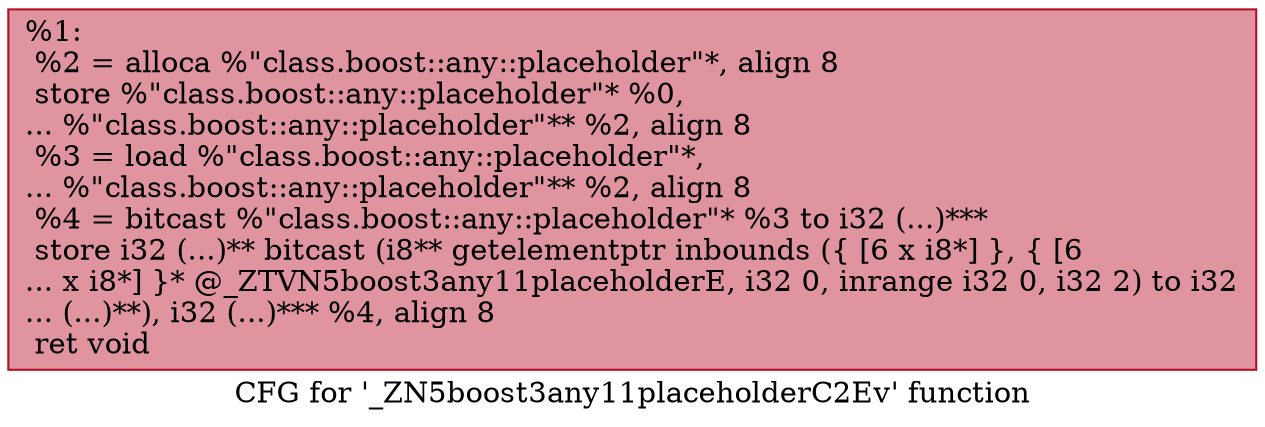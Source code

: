 digraph "CFG for '_ZN5boost3any11placeholderC2Ev' function" {
	label="CFG for '_ZN5boost3any11placeholderC2Ev' function";

	Node0x55aa9bbb74f0 [shape=record,color="#b70d28ff", style=filled, fillcolor="#b70d2870",label="{%1:\l  %2 = alloca %\"class.boost::any::placeholder\"*, align 8\l  store %\"class.boost::any::placeholder\"* %0,\l... %\"class.boost::any::placeholder\"** %2, align 8\l  %3 = load %\"class.boost::any::placeholder\"*,\l... %\"class.boost::any::placeholder\"** %2, align 8\l  %4 = bitcast %\"class.boost::any::placeholder\"* %3 to i32 (...)***\l  store i32 (...)** bitcast (i8** getelementptr inbounds (\{ [6 x i8*] \}, \{ [6\l... x i8*] \}* @_ZTVN5boost3any11placeholderE, i32 0, inrange i32 0, i32 2) to i32\l... (...)**), i32 (...)*** %4, align 8\l  ret void\l}"];
}
